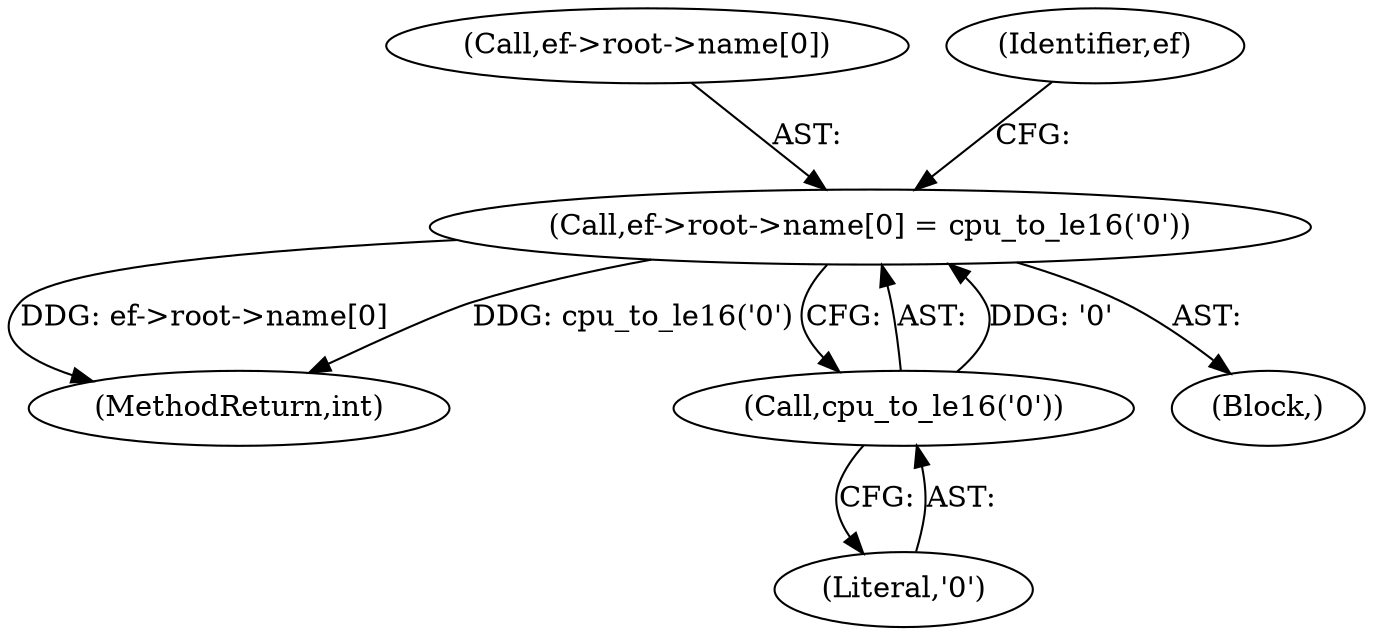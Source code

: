 digraph "0_exfat_2e86ae5f81da11f11673d0546efb525af02b7786@array" {
"1000553" [label="(Call,ef->root->name[0] = cpu_to_le16('\0'))"];
"1000561" [label="(Call,cpu_to_le16('\0'))"];
"1000554" [label="(Call,ef->root->name[0])"];
"1000686" [label="(MethodReturn,int)"];
"1000109" [label="(Block,)"];
"1000566" [label="(Identifier,ef)"];
"1000561" [label="(Call,cpu_to_le16('\0'))"];
"1000562" [label="(Literal,'\0')"];
"1000553" [label="(Call,ef->root->name[0] = cpu_to_le16('\0'))"];
"1000553" -> "1000109"  [label="AST: "];
"1000553" -> "1000561"  [label="CFG: "];
"1000554" -> "1000553"  [label="AST: "];
"1000561" -> "1000553"  [label="AST: "];
"1000566" -> "1000553"  [label="CFG: "];
"1000553" -> "1000686"  [label="DDG: ef->root->name[0]"];
"1000553" -> "1000686"  [label="DDG: cpu_to_le16('\0')"];
"1000561" -> "1000553"  [label="DDG: '\0'"];
"1000561" -> "1000562"  [label="CFG: "];
"1000562" -> "1000561"  [label="AST: "];
}
